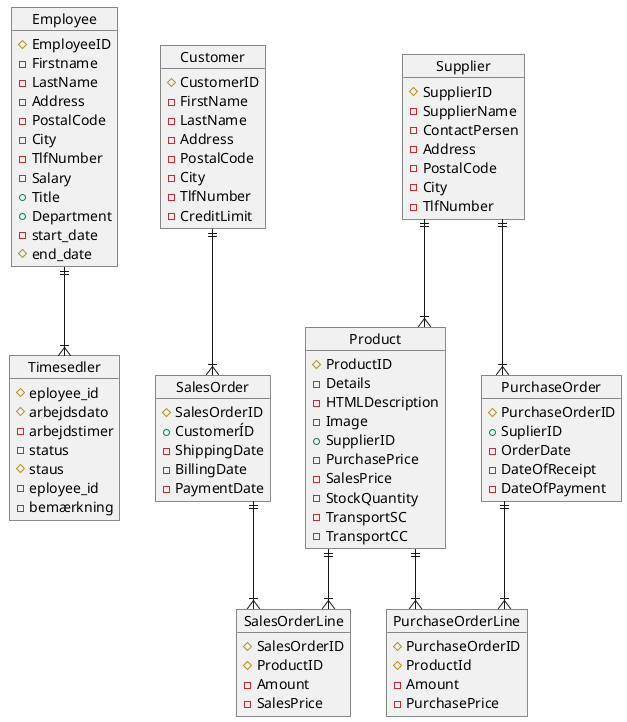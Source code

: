 @startuml

skinparam linetype ortho

object Employee {
    # EmployeeID
    - Firstname
    - LastName
    - Address
    - PostalCode
    - City
    - TlfNumber
    - Salary
    + Title
    + Department
    - start_date
    # end_date
}
object Product {
    # ProductID
    - Details
    - HTMLDescription
    - Image
    + SupplierID
    - PurchasePrice
    - SalesPrice
    - StockQuantity
    - TransportSC
    - TransportCC
}
object Customer {
    # CustomerID
    - FirstName
    - LastName
    - Address
    - PostalCode
    - City
    - TlfNumber
    - CreditLimit
}
object SalesOrder {
    # SalesOrderID
    + CustomerÍD
    - ShippingDate
    - BillingDate
    - PaymentDate
}
object SalesOrderLine {
    # SalesOrderID
    # ProductID
    - Amount
    - SalesPrice
}
object Supplier {
    # SupplierID
    - SupplierName
    - ContactPersen
    - Address
    - PostalCode
    - City
    - TlfNumber
}
object PurchaseOrder {
    # PurchaseOrderID
    + SuplierID
    - OrderDate
    - DateOfReceipt
    - DateOfPayment
}
object PurchaseOrderLine {
    # PurchaseOrderID
    # ProductId
    - Amount
    - PurchasePrice
}
object Timesedler {
    # eployee_id
    # arbejdsdato
    - arbejdstimer
    - status
    # staus 
    - eployee_id
    - bemærkning
}

PurchaseOrder ||--|{ PurchaseOrderLine
Product ||--|{ PurchaseOrderLine
Supplier ||--|{ Product
Customer ||--|{ SalesOrder
SalesOrder ||--|{ SalesOrderLine
Product ||--|{ SalesOrderLine
Supplier ||--|{ PurchaseOrder
Employee ||--|{ Timesedler
@enduml
